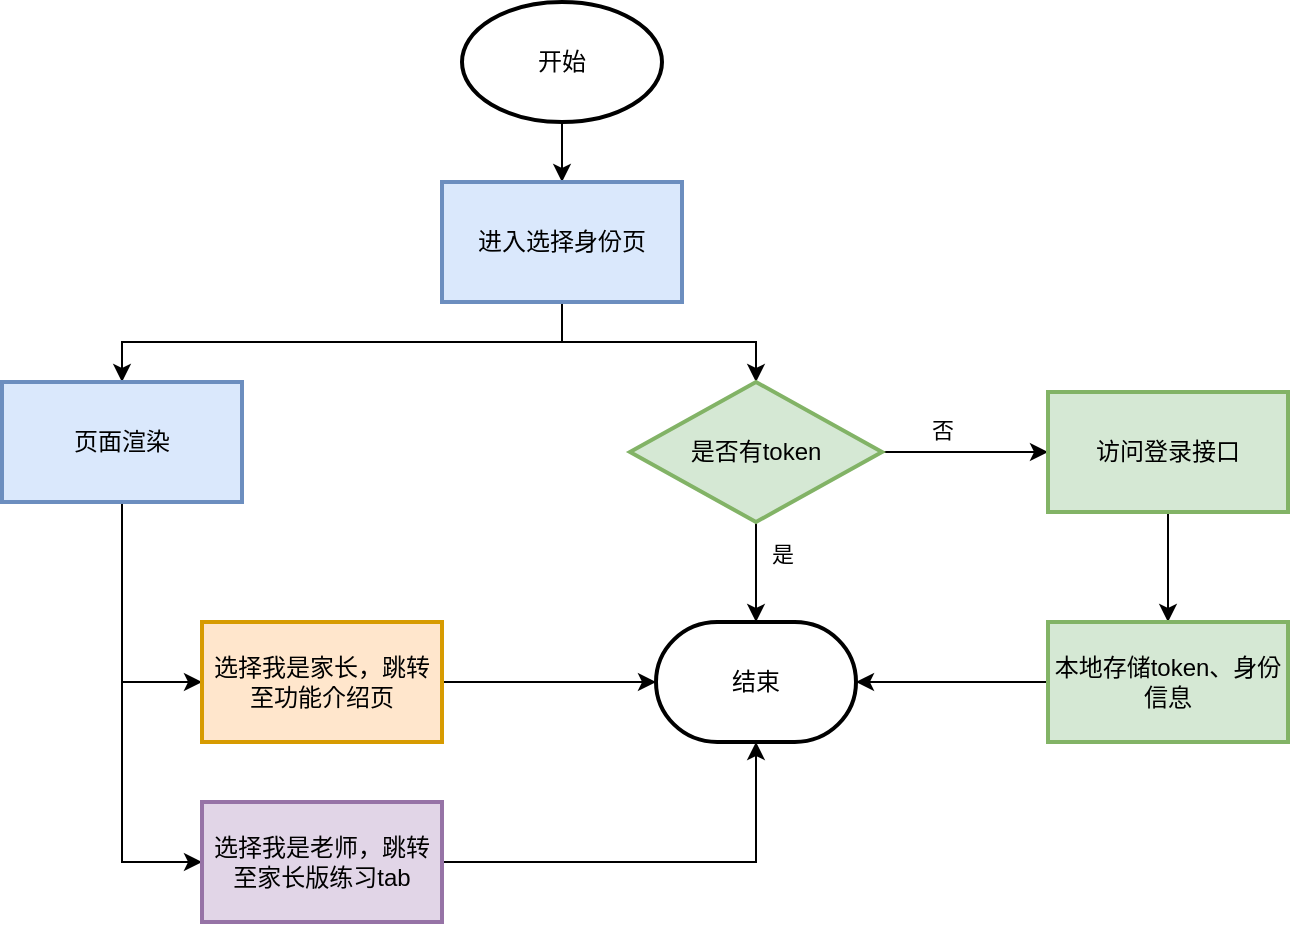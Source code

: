 <mxfile version="13.5.8" type="github"><diagram id="LwYe61usUH6PlL1xb24w" name="Page-1"><mxGraphModel dx="815" dy="506" grid="1" gridSize="10" guides="1" tooltips="1" connect="1" arrows="1" fold="1" page="1" pageScale="1" pageWidth="827" pageHeight="1169" math="0" shadow="0"><root><mxCell id="0"/><mxCell id="1" parent="0"/><mxCell id="etCD8-hhlWXgZiPN0rvJ-4" value="" style="edgeStyle=orthogonalEdgeStyle;rounded=0;orthogonalLoop=1;jettySize=auto;html=1;" edge="1" parent="1" source="etCD8-hhlWXgZiPN0rvJ-2" target="etCD8-hhlWXgZiPN0rvJ-3"><mxGeometry relative="1" as="geometry"/></mxCell><mxCell id="etCD8-hhlWXgZiPN0rvJ-2" value="开始" style="strokeWidth=2;html=1;shape=mxgraph.flowchart.start_1;whiteSpace=wrap;" vertex="1" parent="1"><mxGeometry x="330" y="60" width="100" height="60" as="geometry"/></mxCell><mxCell id="etCD8-hhlWXgZiPN0rvJ-11" value="" style="edgeStyle=orthogonalEdgeStyle;rounded=0;orthogonalLoop=1;jettySize=auto;html=1;exitX=0.5;exitY=1;exitDx=0;exitDy=0;" edge="1" parent="1" source="etCD8-hhlWXgZiPN0rvJ-3" target="etCD8-hhlWXgZiPN0rvJ-9"><mxGeometry relative="1" as="geometry"><Array as="points"><mxPoint x="380" y="230"/><mxPoint x="160" y="230"/></Array></mxGeometry></mxCell><mxCell id="etCD8-hhlWXgZiPN0rvJ-12" style="edgeStyle=orthogonalEdgeStyle;rounded=0;orthogonalLoop=1;jettySize=auto;html=1;entryX=0.5;entryY=0;entryDx=0;entryDy=0;entryPerimeter=0;" edge="1" parent="1" source="etCD8-hhlWXgZiPN0rvJ-3" target="etCD8-hhlWXgZiPN0rvJ-13"><mxGeometry relative="1" as="geometry"><mxPoint x="420" y="260" as="targetPoint"/></mxGeometry></mxCell><mxCell id="etCD8-hhlWXgZiPN0rvJ-3" value="进入选择身份页" style="whiteSpace=wrap;html=1;strokeWidth=2;fillColor=#dae8fc;strokeColor=#6c8ebf;" vertex="1" parent="1"><mxGeometry x="320" y="150" width="120" height="60" as="geometry"/></mxCell><mxCell id="etCD8-hhlWXgZiPN0rvJ-50" value="" style="edgeStyle=orthogonalEdgeStyle;rounded=0;orthogonalLoop=1;jettySize=auto;html=1;entryX=0;entryY=0.5;entryDx=0;entryDy=0;" edge="1" parent="1" source="etCD8-hhlWXgZiPN0rvJ-9" target="etCD8-hhlWXgZiPN0rvJ-49"><mxGeometry relative="1" as="geometry"/></mxCell><mxCell id="etCD8-hhlWXgZiPN0rvJ-51" style="edgeStyle=orthogonalEdgeStyle;rounded=0;orthogonalLoop=1;jettySize=auto;html=1;entryX=0;entryY=0.5;entryDx=0;entryDy=0;" edge="1" parent="1" source="etCD8-hhlWXgZiPN0rvJ-9" target="etCD8-hhlWXgZiPN0rvJ-52"><mxGeometry relative="1" as="geometry"><mxPoint x="160" y="500" as="targetPoint"/></mxGeometry></mxCell><mxCell id="etCD8-hhlWXgZiPN0rvJ-9" value="页面渲染" style="whiteSpace=wrap;html=1;strokeWidth=2;fillColor=#dae8fc;strokeColor=#6c8ebf;" vertex="1" parent="1"><mxGeometry x="100" y="250" width="120" height="60" as="geometry"/></mxCell><mxCell id="etCD8-hhlWXgZiPN0rvJ-15" value="" style="edgeStyle=orthogonalEdgeStyle;rounded=0;orthogonalLoop=1;jettySize=auto;html=1;" edge="1" parent="1" source="etCD8-hhlWXgZiPN0rvJ-13" target="etCD8-hhlWXgZiPN0rvJ-46"><mxGeometry relative="1" as="geometry"><mxPoint x="477" y="360" as="targetPoint"/></mxGeometry></mxCell><mxCell id="etCD8-hhlWXgZiPN0rvJ-24" value="是" style="edgeLabel;html=1;align=center;verticalAlign=middle;resizable=0;points=[];" vertex="1" connectable="0" parent="etCD8-hhlWXgZiPN0rvJ-15"><mxGeometry x="-0.359" y="-2" relative="1" as="geometry"><mxPoint x="15" as="offset"/></mxGeometry></mxCell><mxCell id="etCD8-hhlWXgZiPN0rvJ-17" value="" style="edgeStyle=orthogonalEdgeStyle;rounded=0;orthogonalLoop=1;jettySize=auto;html=1;" edge="1" parent="1" source="etCD8-hhlWXgZiPN0rvJ-13" target="etCD8-hhlWXgZiPN0rvJ-16"><mxGeometry relative="1" as="geometry"/></mxCell><mxCell id="etCD8-hhlWXgZiPN0rvJ-23" value="否" style="edgeLabel;html=1;align=center;verticalAlign=middle;resizable=0;points=[];" vertex="1" connectable="0" parent="etCD8-hhlWXgZiPN0rvJ-17"><mxGeometry x="-0.349" y="1" relative="1" as="geometry"><mxPoint x="3" y="-10" as="offset"/></mxGeometry></mxCell><mxCell id="etCD8-hhlWXgZiPN0rvJ-13" value="是否有token" style="strokeWidth=2;html=1;shape=mxgraph.flowchart.decision;whiteSpace=wrap;fillColor=#d5e8d4;strokeColor=#82b366;" vertex="1" parent="1"><mxGeometry x="414" y="250" width="126" height="70" as="geometry"/></mxCell><mxCell id="etCD8-hhlWXgZiPN0rvJ-19" value="" style="edgeStyle=orthogonalEdgeStyle;rounded=0;orthogonalLoop=1;jettySize=auto;html=1;" edge="1" parent="1" source="etCD8-hhlWXgZiPN0rvJ-16" target="etCD8-hhlWXgZiPN0rvJ-18"><mxGeometry relative="1" as="geometry"/></mxCell><mxCell id="etCD8-hhlWXgZiPN0rvJ-16" value="访问登录接口" style="whiteSpace=wrap;html=1;strokeWidth=2;fillColor=#d5e8d4;strokeColor=#82b366;" vertex="1" parent="1"><mxGeometry x="623" y="255" width="120" height="60" as="geometry"/></mxCell><mxCell id="etCD8-hhlWXgZiPN0rvJ-48" value="" style="edgeStyle=orthogonalEdgeStyle;rounded=0;orthogonalLoop=1;jettySize=auto;html=1;" edge="1" parent="1" source="etCD8-hhlWXgZiPN0rvJ-18" target="etCD8-hhlWXgZiPN0rvJ-46"><mxGeometry relative="1" as="geometry"/></mxCell><mxCell id="etCD8-hhlWXgZiPN0rvJ-18" value="本地存储token、身份信息" style="whiteSpace=wrap;html=1;strokeWidth=2;fillColor=#d5e8d4;strokeColor=#82b366;" vertex="1" parent="1"><mxGeometry x="623" y="370" width="120" height="60" as="geometry"/></mxCell><mxCell id="etCD8-hhlWXgZiPN0rvJ-46" value="结束" style="strokeWidth=2;html=1;shape=mxgraph.flowchart.terminator;whiteSpace=wrap;" vertex="1" parent="1"><mxGeometry x="427" y="370" width="100" height="60" as="geometry"/></mxCell><mxCell id="etCD8-hhlWXgZiPN0rvJ-53" value="" style="edgeStyle=orthogonalEdgeStyle;rounded=0;orthogonalLoop=1;jettySize=auto;html=1;" edge="1" parent="1" source="etCD8-hhlWXgZiPN0rvJ-49" target="etCD8-hhlWXgZiPN0rvJ-46"><mxGeometry relative="1" as="geometry"/></mxCell><mxCell id="etCD8-hhlWXgZiPN0rvJ-49" value="选择我是家长，跳转至功能介绍页" style="whiteSpace=wrap;html=1;strokeWidth=2;fillColor=#ffe6cc;strokeColor=#d79b00;" vertex="1" parent="1"><mxGeometry x="200" y="370" width="120" height="60" as="geometry"/></mxCell><mxCell id="etCD8-hhlWXgZiPN0rvJ-54" style="edgeStyle=orthogonalEdgeStyle;rounded=0;orthogonalLoop=1;jettySize=auto;html=1;entryX=0.5;entryY=1;entryDx=0;entryDy=0;entryPerimeter=0;" edge="1" parent="1" source="etCD8-hhlWXgZiPN0rvJ-52" target="etCD8-hhlWXgZiPN0rvJ-46"><mxGeometry relative="1" as="geometry"/></mxCell><mxCell id="etCD8-hhlWXgZiPN0rvJ-52" value="选择我是老师，跳转至家长版练习tab" style="whiteSpace=wrap;html=1;strokeWidth=2;fillColor=#e1d5e7;strokeColor=#9673a6;" vertex="1" parent="1"><mxGeometry x="200" y="460" width="120" height="60" as="geometry"/></mxCell></root></mxGraphModel></diagram></mxfile>